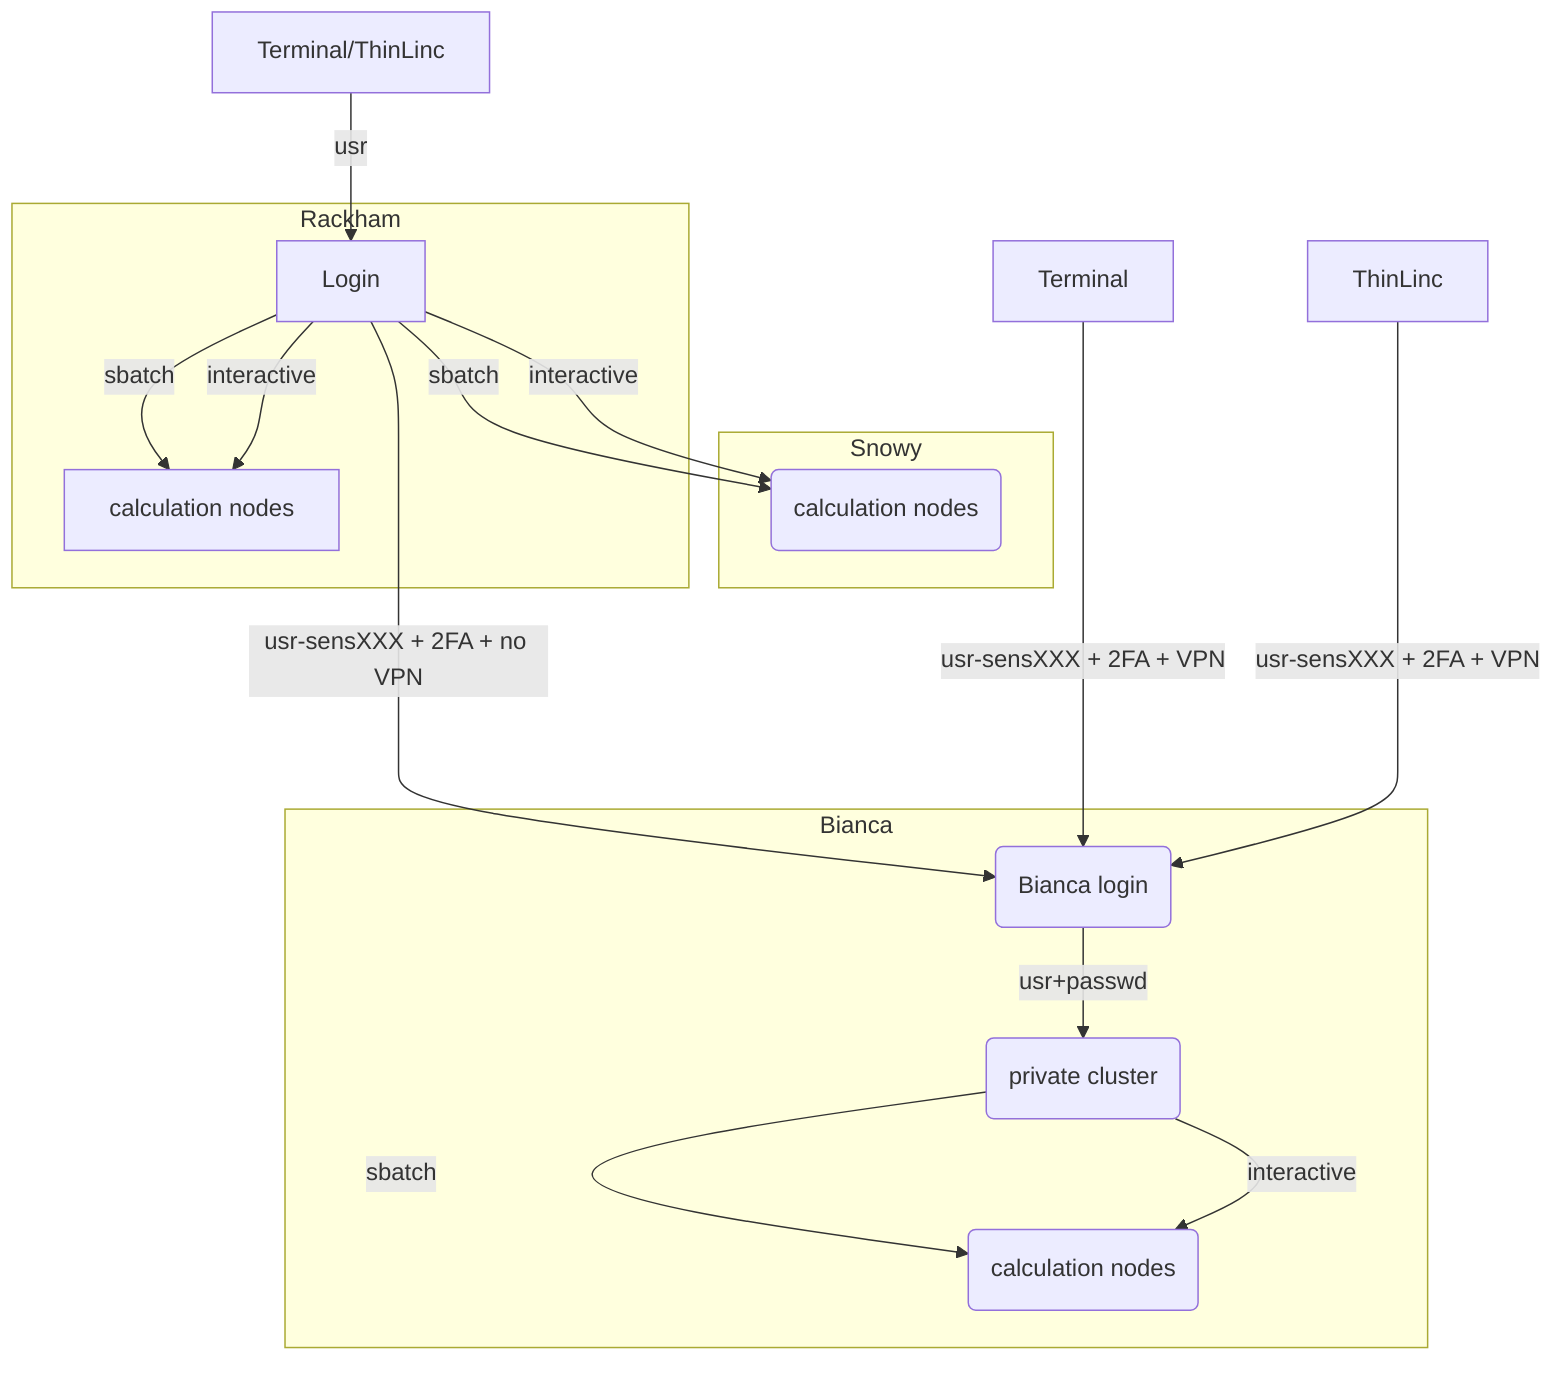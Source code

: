 graph TB

  Node1 -- interactive --> SubGraph2Flow
  Node1 -- sbatch --> SubGraph2Flow
  subgraph "Snowy"
  SubGraph2Flow(calculation nodes)
        end

        ThinLinc -- usr-sensXXX + 2FA + VPN ----> SubGraph1Flow
        Terminal/ThinLinc -- usr --> Node1
        Terminal -- usr-sensXXX + 2FA + VPN ----> SubGraph1Flow
        Node1 -- usr-sensXXX + 2FA + no VPN ----> SubGraph1Flow

        subgraph "Bianca"
        SubGraph1Flow(Bianca login) -- usr+passwd --> private(private cluster)
        private -- interactive --> calcB(calculation nodes)
        private -- sbatch --> calcB
        end

        subgraph "Rackham"
        Node1[Login] -- interactive --> Node2[calculation nodes]
        Node1 -- sbatch --> Node2
        end